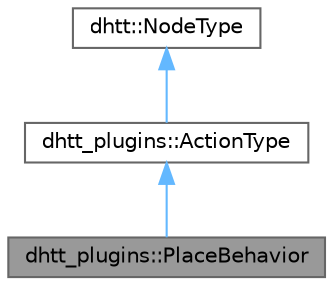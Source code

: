 digraph "dhtt_plugins::PlaceBehavior"
{
 // LATEX_PDF_SIZE
  bgcolor="transparent";
  edge [fontname=Helvetica,fontsize=10,labelfontname=Helvetica,labelfontsize=10];
  node [fontname=Helvetica,fontsize=10,shape=box,height=0.2,width=0.4];
  Node1 [label="dhtt_plugins::PlaceBehavior",height=0.2,width=0.4,color="gray40", fillcolor="grey60", style="filled", fontcolor="black",tooltip="Place behavior implementation."];
  Node2 -> Node1 [dir="back",color="steelblue1",style="solid"];
  Node2 [label="dhtt_plugins::ActionType",height=0.2,width=0.4,color="gray40", fillcolor="white", style="filled",URL="$classdhtt__plugins_1_1ActionType.html",tooltip="parent class of all behavior/action type nodes"];
  Node3 -> Node2 [dir="back",color="steelblue1",style="solid"];
  Node3 [label="dhtt::NodeType",height=0.2,width=0.4,color="gray40", fillcolor="white", style="filled",URL="$classdhtt_1_1NodeType.html",tooltip="Base class describing the logic of the nodes."];
}
